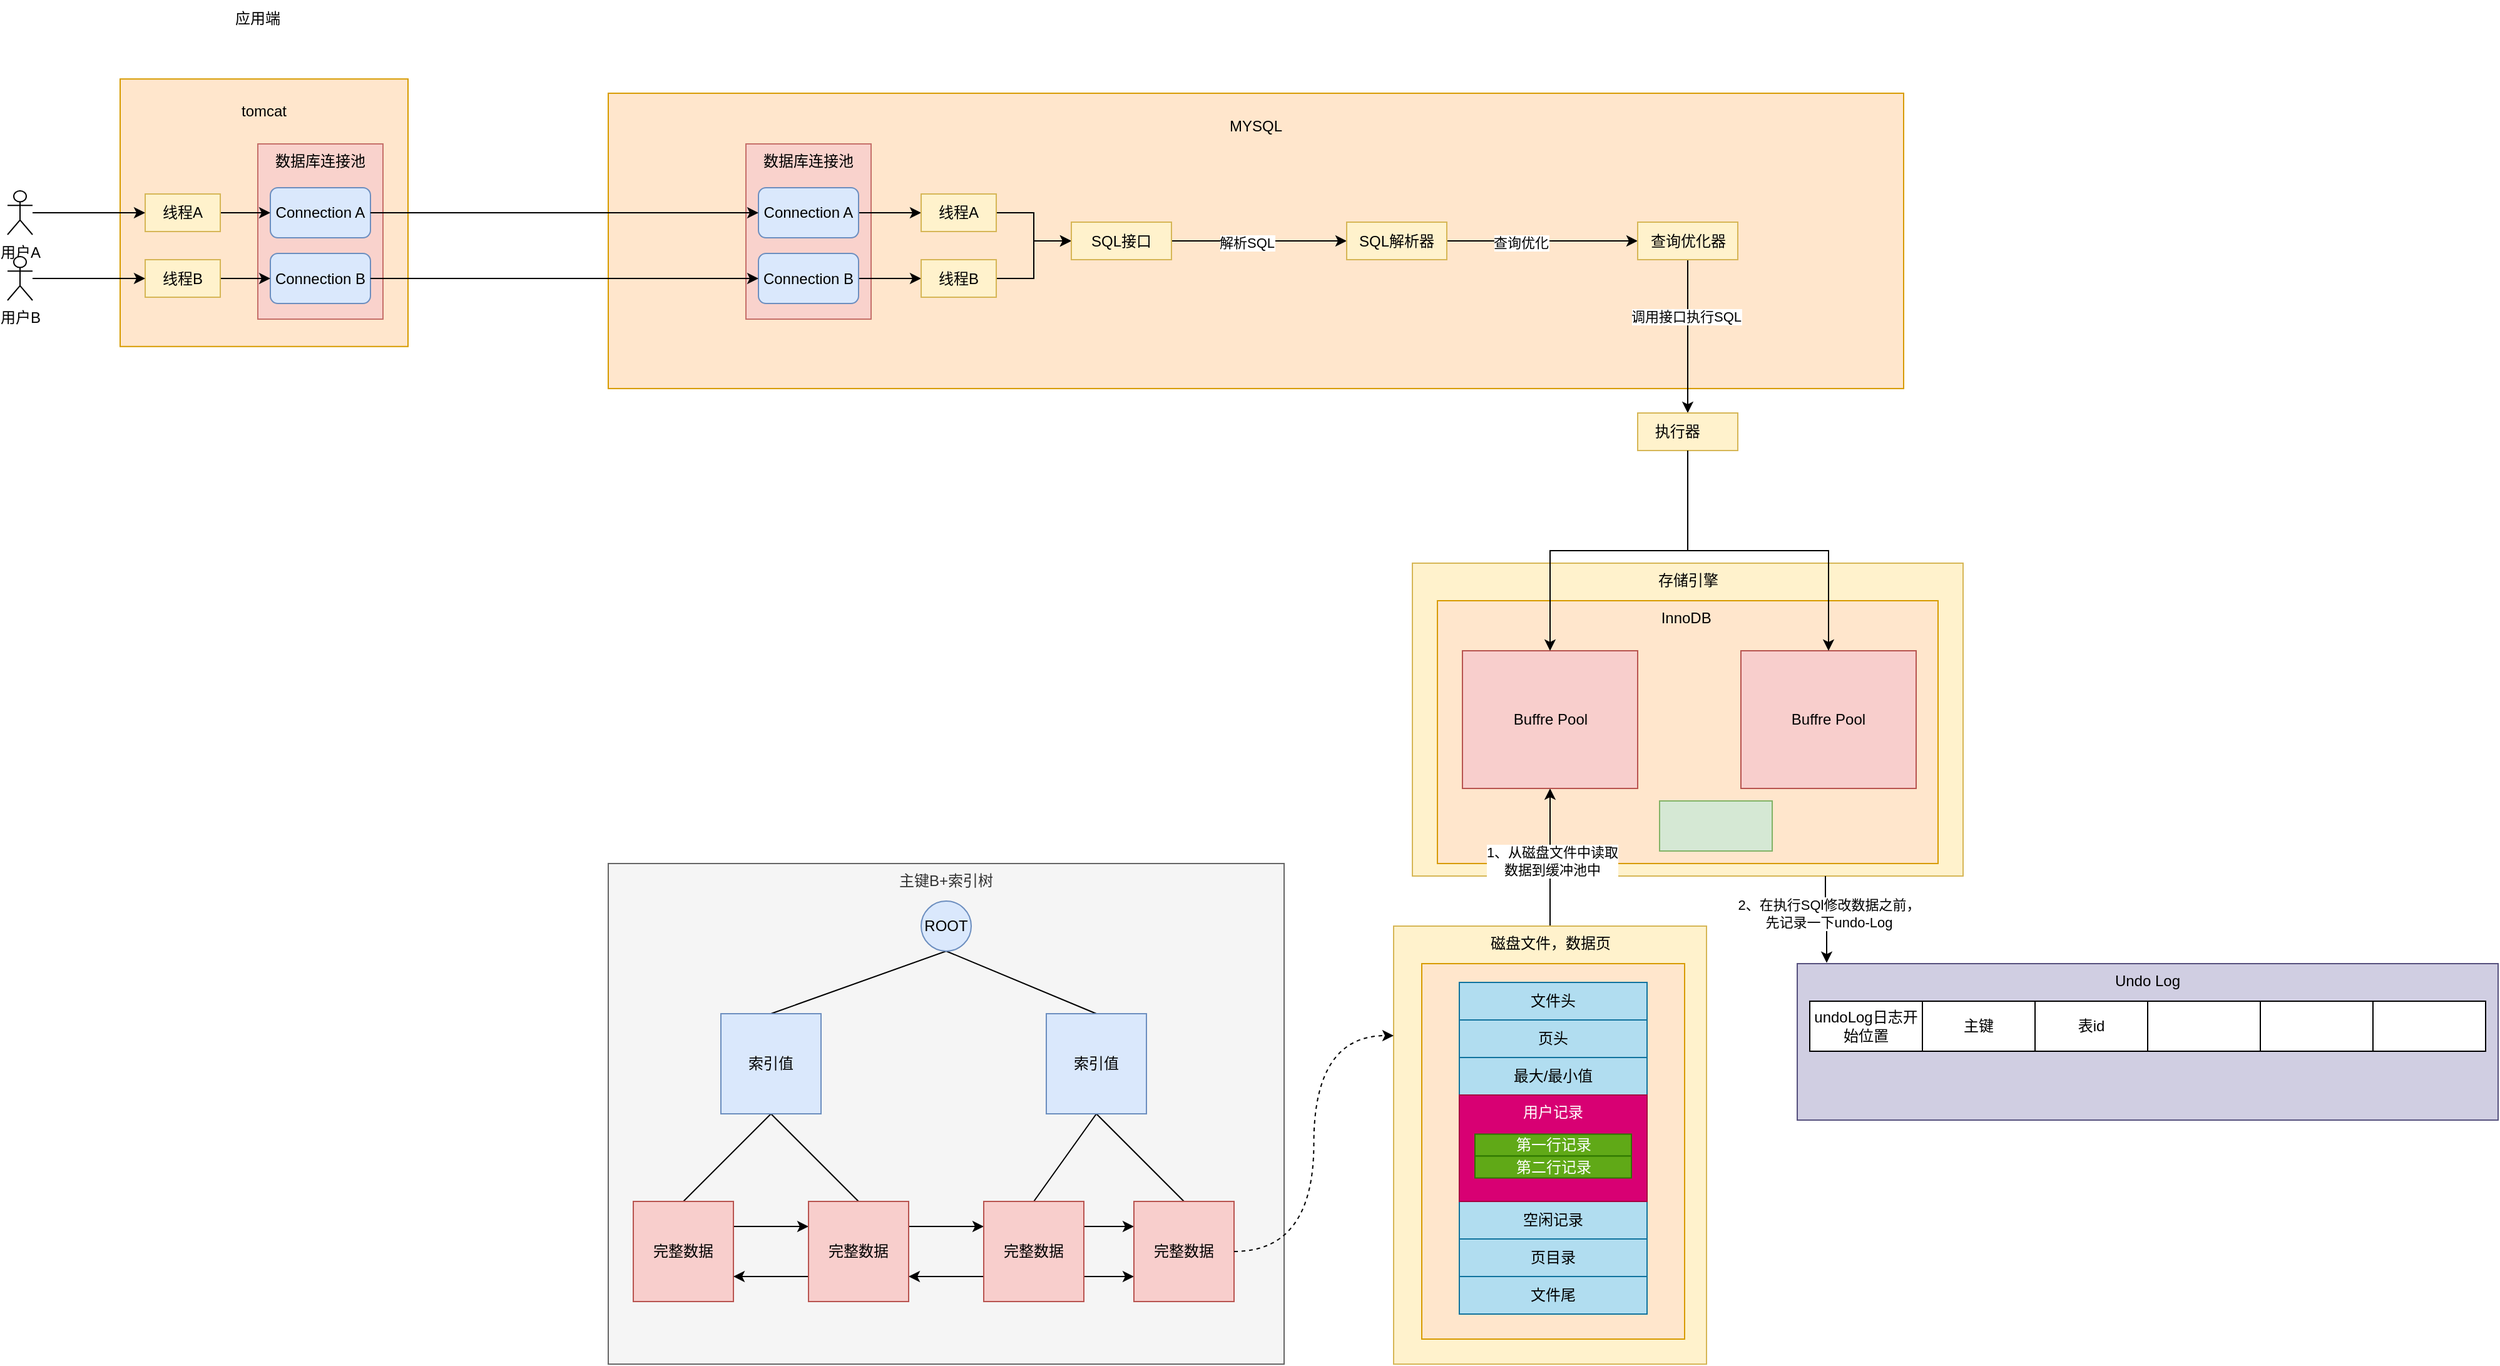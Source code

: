 <mxfile version="26.2.2">
  <diagram name="第 1 页" id="lluYYr4IG1YigDqNecSf">
    <mxGraphModel dx="816" dy="500" grid="1" gridSize="10" guides="1" tooltips="1" connect="1" arrows="1" fold="1" page="1" pageScale="1" pageWidth="3300" pageHeight="2339" math="0" shadow="0">
      <root>
        <mxCell id="0" />
        <mxCell id="1" parent="0" />
        <mxCell id="UxfL7kgDPSItxbxDu4Sh-183" value="主键B+索引树" style="rounded=0;whiteSpace=wrap;html=1;fillColor=#f5f5f5;strokeColor=#666666;fontColor=#333333;verticalAlign=top;" vertex="1" parent="1">
          <mxGeometry x="600" y="760" width="540" height="400" as="geometry" />
        </mxCell>
        <mxCell id="UxfL7kgDPSItxbxDu4Sh-1" value="&lt;p&gt;&lt;font face=&quot;Helvetica&quot;&gt;tomcat&lt;/font&gt;&lt;/p&gt;" style="whiteSpace=wrap;html=1;fillColor=#ffe6cc;strokeColor=#d79b00;align=center;verticalAlign=top;" vertex="1" parent="1">
          <mxGeometry x="210" y="133.13" width="230" height="213.75" as="geometry" />
        </mxCell>
        <mxCell id="UxfL7kgDPSItxbxDu4Sh-4" value="数据库连接池" style="whiteSpace=wrap;html=1;verticalAlign=top;fillColor=#f8cecc;strokeColor=#b85450;opacity=80;" vertex="1" parent="1">
          <mxGeometry x="320" y="185" width="100" height="140" as="geometry" />
        </mxCell>
        <mxCell id="UxfL7kgDPSItxbxDu4Sh-35" value="应用端" style="text;html=1;align=center;verticalAlign=middle;whiteSpace=wrap;rounded=0;" vertex="1" parent="1">
          <mxGeometry x="290" y="70" width="60" height="30" as="geometry" />
        </mxCell>
        <mxCell id="UxfL7kgDPSItxbxDu4Sh-38" value="Connection A" style="rounded=1;whiteSpace=wrap;html=1;fillColor=#dae8fc;strokeColor=#6c8ebf;" vertex="1" parent="1">
          <mxGeometry x="330" y="220" width="80" height="40" as="geometry" />
        </mxCell>
        <mxCell id="UxfL7kgDPSItxbxDu4Sh-39" value="Connection B" style="rounded=1;whiteSpace=wrap;html=1;fillColor=#dae8fc;strokeColor=#6c8ebf;" vertex="1" parent="1">
          <mxGeometry x="330" y="272.5" width="80" height="40" as="geometry" />
        </mxCell>
        <mxCell id="UxfL7kgDPSItxbxDu4Sh-55" style="edgeStyle=orthogonalEdgeStyle;rounded=0;orthogonalLoop=1;jettySize=auto;html=1;" edge="1" parent="1" source="UxfL7kgDPSItxbxDu4Sh-54" target="UxfL7kgDPSItxbxDu4Sh-38">
          <mxGeometry relative="1" as="geometry" />
        </mxCell>
        <mxCell id="UxfL7kgDPSItxbxDu4Sh-54" value="线程A" style="rounded=0;whiteSpace=wrap;html=1;fillColor=#fff2cc;strokeColor=#d6b656;" vertex="1" parent="1">
          <mxGeometry x="230" y="225.01" width="60" height="30" as="geometry" />
        </mxCell>
        <mxCell id="UxfL7kgDPSItxbxDu4Sh-59" style="edgeStyle=orthogonalEdgeStyle;rounded=0;orthogonalLoop=1;jettySize=auto;html=1;" edge="1" parent="1" source="UxfL7kgDPSItxbxDu4Sh-58" target="UxfL7kgDPSItxbxDu4Sh-39">
          <mxGeometry relative="1" as="geometry" />
        </mxCell>
        <mxCell id="UxfL7kgDPSItxbxDu4Sh-58" value="线程B" style="rounded=0;whiteSpace=wrap;html=1;fillColor=#fff2cc;strokeColor=#d6b656;" vertex="1" parent="1">
          <mxGeometry x="230" y="277.5" width="60" height="30" as="geometry" />
        </mxCell>
        <mxCell id="UxfL7kgDPSItxbxDu4Sh-64" style="edgeStyle=orthogonalEdgeStyle;rounded=0;orthogonalLoop=1;jettySize=auto;html=1;entryX=0;entryY=0.5;entryDx=0;entryDy=0;" edge="1" parent="1" source="UxfL7kgDPSItxbxDu4Sh-60" target="UxfL7kgDPSItxbxDu4Sh-54">
          <mxGeometry relative="1" as="geometry" />
        </mxCell>
        <mxCell id="UxfL7kgDPSItxbxDu4Sh-60" value="用户A" style="shape=umlActor;verticalLabelPosition=bottom;verticalAlign=top;html=1;outlineConnect=0;" vertex="1" parent="1">
          <mxGeometry x="120" y="222.5" width="20" height="35" as="geometry" />
        </mxCell>
        <mxCell id="UxfL7kgDPSItxbxDu4Sh-63" style="edgeStyle=orthogonalEdgeStyle;rounded=0;orthogonalLoop=1;jettySize=auto;html=1;entryX=0;entryY=0.5;entryDx=0;entryDy=0;" edge="1" parent="1" source="UxfL7kgDPSItxbxDu4Sh-62" target="UxfL7kgDPSItxbxDu4Sh-58">
          <mxGeometry relative="1" as="geometry" />
        </mxCell>
        <mxCell id="UxfL7kgDPSItxbxDu4Sh-62" value="用户B" style="shape=umlActor;verticalLabelPosition=bottom;verticalAlign=top;html=1;outlineConnect=0;" vertex="1" parent="1">
          <mxGeometry x="120" y="275" width="20" height="35" as="geometry" />
        </mxCell>
        <mxCell id="UxfL7kgDPSItxbxDu4Sh-66" value="&lt;p&gt;&lt;font face=&quot;Helvetica&quot;&gt;MYSQL&lt;/font&gt;&lt;/p&gt;" style="whiteSpace=wrap;html=1;fillColor=#ffe6cc;strokeColor=#d79b00;align=center;verticalAlign=top;" vertex="1" parent="1">
          <mxGeometry x="600" y="144.53" width="1035" height="235.94" as="geometry" />
        </mxCell>
        <mxCell id="UxfL7kgDPSItxbxDu4Sh-68" value="数据库连接池" style="whiteSpace=wrap;html=1;verticalAlign=top;fillColor=#f8cecc;strokeColor=#b85450;opacity=80;" vertex="1" parent="1">
          <mxGeometry x="710" y="185" width="100" height="140" as="geometry" />
        </mxCell>
        <mxCell id="UxfL7kgDPSItxbxDu4Sh-81" style="edgeStyle=orthogonalEdgeStyle;rounded=0;orthogonalLoop=1;jettySize=auto;html=1;" edge="1" parent="1" source="UxfL7kgDPSItxbxDu4Sh-69" target="UxfL7kgDPSItxbxDu4Sh-76">
          <mxGeometry relative="1" as="geometry" />
        </mxCell>
        <mxCell id="UxfL7kgDPSItxbxDu4Sh-69" value="Connection A" style="rounded=1;whiteSpace=wrap;html=1;fillColor=#dae8fc;strokeColor=#6c8ebf;" vertex="1" parent="1">
          <mxGeometry x="720" y="220" width="80" height="40" as="geometry" />
        </mxCell>
        <mxCell id="UxfL7kgDPSItxbxDu4Sh-79" style="edgeStyle=orthogonalEdgeStyle;rounded=0;orthogonalLoop=1;jettySize=auto;html=1;entryX=0;entryY=0.5;entryDx=0;entryDy=0;" edge="1" parent="1" source="UxfL7kgDPSItxbxDu4Sh-70" target="UxfL7kgDPSItxbxDu4Sh-77">
          <mxGeometry relative="1" as="geometry" />
        </mxCell>
        <mxCell id="UxfL7kgDPSItxbxDu4Sh-70" value="Connection B" style="rounded=1;whiteSpace=wrap;html=1;fillColor=#dae8fc;strokeColor=#6c8ebf;" vertex="1" parent="1">
          <mxGeometry x="720" y="272.5" width="80" height="40" as="geometry" />
        </mxCell>
        <mxCell id="UxfL7kgDPSItxbxDu4Sh-71" style="edgeStyle=orthogonalEdgeStyle;rounded=0;orthogonalLoop=1;jettySize=auto;html=1;entryX=0;entryY=0.5;entryDx=0;entryDy=0;" edge="1" parent="1" source="UxfL7kgDPSItxbxDu4Sh-38" target="UxfL7kgDPSItxbxDu4Sh-69">
          <mxGeometry relative="1" as="geometry" />
        </mxCell>
        <mxCell id="UxfL7kgDPSItxbxDu4Sh-74" style="edgeStyle=orthogonalEdgeStyle;rounded=0;orthogonalLoop=1;jettySize=auto;html=1;entryX=0;entryY=0.5;entryDx=0;entryDy=0;" edge="1" parent="1" source="UxfL7kgDPSItxbxDu4Sh-39" target="UxfL7kgDPSItxbxDu4Sh-70">
          <mxGeometry relative="1" as="geometry" />
        </mxCell>
        <mxCell id="UxfL7kgDPSItxbxDu4Sh-91" style="edgeStyle=orthogonalEdgeStyle;rounded=0;orthogonalLoop=1;jettySize=auto;html=1;entryX=0;entryY=0.5;entryDx=0;entryDy=0;" edge="1" parent="1" source="UxfL7kgDPSItxbxDu4Sh-76" target="UxfL7kgDPSItxbxDu4Sh-90">
          <mxGeometry relative="1" as="geometry" />
        </mxCell>
        <mxCell id="UxfL7kgDPSItxbxDu4Sh-76" value="线程A" style="rounded=0;whiteSpace=wrap;html=1;fillColor=#fff2cc;strokeColor=#d6b656;" vertex="1" parent="1">
          <mxGeometry x="850" y="225" width="60" height="30" as="geometry" />
        </mxCell>
        <mxCell id="UxfL7kgDPSItxbxDu4Sh-92" style="edgeStyle=orthogonalEdgeStyle;rounded=0;orthogonalLoop=1;jettySize=auto;html=1;entryX=0;entryY=0.5;entryDx=0;entryDy=0;" edge="1" parent="1" source="UxfL7kgDPSItxbxDu4Sh-77" target="UxfL7kgDPSItxbxDu4Sh-90">
          <mxGeometry relative="1" as="geometry" />
        </mxCell>
        <mxCell id="UxfL7kgDPSItxbxDu4Sh-77" value="线程B" style="rounded=0;whiteSpace=wrap;html=1;fillColor=#fff2cc;strokeColor=#d6b656;" vertex="1" parent="1">
          <mxGeometry x="850" y="277.5" width="60" height="30" as="geometry" />
        </mxCell>
        <mxCell id="UxfL7kgDPSItxbxDu4Sh-94" style="edgeStyle=orthogonalEdgeStyle;rounded=0;orthogonalLoop=1;jettySize=auto;html=1;" edge="1" parent="1" source="UxfL7kgDPSItxbxDu4Sh-90" target="UxfL7kgDPSItxbxDu4Sh-93">
          <mxGeometry relative="1" as="geometry" />
        </mxCell>
        <mxCell id="UxfL7kgDPSItxbxDu4Sh-103" value="解析SQL" style="edgeLabel;html=1;align=center;verticalAlign=middle;resizable=0;points=[];" vertex="1" connectable="0" parent="UxfL7kgDPSItxbxDu4Sh-94">
          <mxGeometry x="-0.149" y="-1" relative="1" as="geometry">
            <mxPoint as="offset" />
          </mxGeometry>
        </mxCell>
        <mxCell id="UxfL7kgDPSItxbxDu4Sh-90" value="SQL接口" style="rounded=0;whiteSpace=wrap;html=1;fillColor=#fff2cc;strokeColor=#d6b656;" vertex="1" parent="1">
          <mxGeometry x="970" y="247.5" width="80" height="30" as="geometry" />
        </mxCell>
        <mxCell id="UxfL7kgDPSItxbxDu4Sh-97" style="edgeStyle=orthogonalEdgeStyle;rounded=0;orthogonalLoop=1;jettySize=auto;html=1;" edge="1" parent="1" source="UxfL7kgDPSItxbxDu4Sh-93" target="UxfL7kgDPSItxbxDu4Sh-96">
          <mxGeometry relative="1" as="geometry" />
        </mxCell>
        <mxCell id="UxfL7kgDPSItxbxDu4Sh-104" value="查询优化" style="edgeLabel;html=1;align=center;verticalAlign=middle;resizable=0;points=[];" vertex="1" connectable="0" parent="UxfL7kgDPSItxbxDu4Sh-97">
          <mxGeometry x="-0.234" y="-1" relative="1" as="geometry">
            <mxPoint as="offset" />
          </mxGeometry>
        </mxCell>
        <mxCell id="UxfL7kgDPSItxbxDu4Sh-93" value="SQL解析器" style="rounded=0;whiteSpace=wrap;html=1;fillColor=#fff2cc;strokeColor=#d6b656;" vertex="1" parent="1">
          <mxGeometry x="1190" y="247.5" width="80" height="30" as="geometry" />
        </mxCell>
        <mxCell id="UxfL7kgDPSItxbxDu4Sh-100" style="edgeStyle=orthogonalEdgeStyle;rounded=0;orthogonalLoop=1;jettySize=auto;html=1;" edge="1" parent="1" source="UxfL7kgDPSItxbxDu4Sh-96" target="UxfL7kgDPSItxbxDu4Sh-99">
          <mxGeometry relative="1" as="geometry" />
        </mxCell>
        <mxCell id="UxfL7kgDPSItxbxDu4Sh-105" value="调用接口执行SQL" style="edgeLabel;html=1;align=center;verticalAlign=middle;resizable=0;points=[];" vertex="1" connectable="0" parent="UxfL7kgDPSItxbxDu4Sh-100">
          <mxGeometry x="-0.261" y="-2" relative="1" as="geometry">
            <mxPoint as="offset" />
          </mxGeometry>
        </mxCell>
        <mxCell id="UxfL7kgDPSItxbxDu4Sh-96" value="查询优化器" style="rounded=0;whiteSpace=wrap;html=1;fillColor=#fff2cc;strokeColor=#d6b656;" vertex="1" parent="1">
          <mxGeometry x="1422.5" y="247.5" width="80" height="30" as="geometry" />
        </mxCell>
        <mxCell id="UxfL7kgDPSItxbxDu4Sh-99" value="执行器&amp;nbsp;&lt;span style=&quot;white-space: pre;&quot;&gt;&#x9;&lt;/span&gt;" style="rounded=0;whiteSpace=wrap;html=1;fillColor=#fff2cc;strokeColor=#d6b656;align=center;" vertex="1" parent="1">
          <mxGeometry x="1422.5" y="400" width="80" height="30" as="geometry" />
        </mxCell>
        <mxCell id="UxfL7kgDPSItxbxDu4Sh-110" value="存储引擎" style="rounded=0;whiteSpace=wrap;html=1;fillColor=#fff2cc;strokeColor=#d6b656;verticalAlign=top;" vertex="1" parent="1">
          <mxGeometry x="1242.5" y="520" width="440" height="250" as="geometry" />
        </mxCell>
        <mxCell id="UxfL7kgDPSItxbxDu4Sh-111" value="InnoDB&amp;nbsp;" style="rounded=0;whiteSpace=wrap;html=1;fillColor=#ffe6cc;strokeColor=#d79b00;verticalAlign=top;" vertex="1" parent="1">
          <mxGeometry x="1262.5" y="550" width="400" height="210" as="geometry" />
        </mxCell>
        <mxCell id="UxfL7kgDPSItxbxDu4Sh-141" style="edgeStyle=orthogonalEdgeStyle;rounded=0;orthogonalLoop=1;jettySize=auto;html=1;exitX=0.5;exitY=0;exitDx=0;exitDy=0;entryX=0.5;entryY=1;entryDx=0;entryDy=0;" edge="1" parent="1" source="UxfL7kgDPSItxbxDu4Sh-117" target="UxfL7kgDPSItxbxDu4Sh-112">
          <mxGeometry relative="1" as="geometry" />
        </mxCell>
        <mxCell id="UxfL7kgDPSItxbxDu4Sh-143" value="1、从磁盘文件中读取&lt;div&gt;数据到缓冲池中&lt;/div&gt;" style="edgeLabel;html=1;align=center;verticalAlign=middle;resizable=0;points=[];" vertex="1" connectable="0" parent="UxfL7kgDPSItxbxDu4Sh-141">
          <mxGeometry x="-0.051" y="-1" relative="1" as="geometry">
            <mxPoint as="offset" />
          </mxGeometry>
        </mxCell>
        <mxCell id="UxfL7kgDPSItxbxDu4Sh-112" value="Buffre Pool" style="rounded=0;whiteSpace=wrap;html=1;fillColor=#f8cecc;strokeColor=#b85450;flipV=1;" vertex="1" parent="1">
          <mxGeometry x="1282.5" y="590" width="140" height="110" as="geometry" />
        </mxCell>
        <mxCell id="UxfL7kgDPSItxbxDu4Sh-114" value="" style="rounded=0;whiteSpace=wrap;html=1;fillColor=#d5e8d4;strokeColor=#82b366;" vertex="1" parent="1">
          <mxGeometry x="1440" y="710" width="90" height="40" as="geometry" />
        </mxCell>
        <mxCell id="UxfL7kgDPSItxbxDu4Sh-117" value="磁盘文件，数据页" style="whiteSpace=wrap;html=1;fillColor=#fff2cc;strokeColor=#d6b656;verticalAlign=top;" vertex="1" parent="1">
          <mxGeometry x="1227.5" y="810" width="250" height="350" as="geometry" />
        </mxCell>
        <mxCell id="UxfL7kgDPSItxbxDu4Sh-126" value="Buffre Pool" style="rounded=0;whiteSpace=wrap;html=1;fillColor=#f8cecc;strokeColor=#b85450;" vertex="1" parent="1">
          <mxGeometry x="1505" y="590" width="140" height="110" as="geometry" />
        </mxCell>
        <mxCell id="UxfL7kgDPSItxbxDu4Sh-128" style="edgeStyle=orthogonalEdgeStyle;rounded=0;orthogonalLoop=1;jettySize=auto;html=1;entryX=0.5;entryY=0;entryDx=0;entryDy=0;" edge="1" parent="1" source="UxfL7kgDPSItxbxDu4Sh-99" target="UxfL7kgDPSItxbxDu4Sh-112">
          <mxGeometry relative="1" as="geometry" />
        </mxCell>
        <mxCell id="UxfL7kgDPSItxbxDu4Sh-129" style="edgeStyle=orthogonalEdgeStyle;rounded=0;orthogonalLoop=1;jettySize=auto;html=1;exitX=0.5;exitY=1;exitDx=0;exitDy=0;" edge="1" parent="1" source="UxfL7kgDPSItxbxDu4Sh-99" target="UxfL7kgDPSItxbxDu4Sh-126">
          <mxGeometry relative="1" as="geometry" />
        </mxCell>
        <mxCell id="UxfL7kgDPSItxbxDu4Sh-144" value="" style="rounded=0;whiteSpace=wrap;html=1;fillColor=#ffe6cc;strokeColor=#d79b00;" vertex="1" parent="1">
          <mxGeometry x="1250" y="840" width="210" height="300" as="geometry" />
        </mxCell>
        <mxCell id="UxfL7kgDPSItxbxDu4Sh-145" value="文件头" style="rounded=0;whiteSpace=wrap;html=1;fillColor=#b1ddf0;strokeColor=#10739e;" vertex="1" parent="1">
          <mxGeometry x="1280" y="855" width="150" height="30" as="geometry" />
        </mxCell>
        <mxCell id="UxfL7kgDPSItxbxDu4Sh-159" style="rounded=0;orthogonalLoop=1;jettySize=auto;html=1;exitX=0.5;exitY=1;exitDx=0;exitDy=0;entryX=0.5;entryY=0;entryDx=0;entryDy=0;endArrow=none;startFill=0;" edge="1" parent="1" source="UxfL7kgDPSItxbxDu4Sh-146" target="UxfL7kgDPSItxbxDu4Sh-150">
          <mxGeometry relative="1" as="geometry" />
        </mxCell>
        <mxCell id="UxfL7kgDPSItxbxDu4Sh-160" style="rounded=0;orthogonalLoop=1;jettySize=auto;html=1;exitX=0.5;exitY=1;exitDx=0;exitDy=0;entryX=0.5;entryY=0;entryDx=0;entryDy=0;endArrow=none;startFill=0;" edge="1" parent="1" source="UxfL7kgDPSItxbxDu4Sh-146" target="UxfL7kgDPSItxbxDu4Sh-151">
          <mxGeometry relative="1" as="geometry" />
        </mxCell>
        <mxCell id="UxfL7kgDPSItxbxDu4Sh-146" value="ROOT" style="ellipse;whiteSpace=wrap;html=1;aspect=fixed;fillColor=#dae8fc;strokeColor=#6c8ebf;" vertex="1" parent="1">
          <mxGeometry x="850" y="790" width="40" height="40" as="geometry" />
        </mxCell>
        <mxCell id="UxfL7kgDPSItxbxDu4Sh-161" style="rounded=0;orthogonalLoop=1;jettySize=auto;html=1;entryX=0.5;entryY=0;entryDx=0;entryDy=0;endArrow=none;startFill=0;exitX=0.5;exitY=1;exitDx=0;exitDy=0;" edge="1" parent="1" source="UxfL7kgDPSItxbxDu4Sh-150" target="UxfL7kgDPSItxbxDu4Sh-153">
          <mxGeometry relative="1" as="geometry">
            <mxPoint x="720" y="950" as="sourcePoint" />
          </mxGeometry>
        </mxCell>
        <mxCell id="UxfL7kgDPSItxbxDu4Sh-165" style="rounded=0;orthogonalLoop=1;jettySize=auto;html=1;exitX=0.5;exitY=1;exitDx=0;exitDy=0;entryX=0.5;entryY=0;entryDx=0;entryDy=0;endArrow=none;startFill=0;" edge="1" parent="1" source="UxfL7kgDPSItxbxDu4Sh-150" target="UxfL7kgDPSItxbxDu4Sh-155">
          <mxGeometry relative="1" as="geometry" />
        </mxCell>
        <mxCell id="UxfL7kgDPSItxbxDu4Sh-150" value="索引值" style="whiteSpace=wrap;html=1;aspect=fixed;fillColor=#dae8fc;strokeColor=#6c8ebf;" vertex="1" parent="1">
          <mxGeometry x="690" y="880" width="80" height="80" as="geometry" />
        </mxCell>
        <mxCell id="UxfL7kgDPSItxbxDu4Sh-167" style="rounded=0;orthogonalLoop=1;jettySize=auto;html=1;exitX=0.5;exitY=1;exitDx=0;exitDy=0;entryX=0.5;entryY=0;entryDx=0;entryDy=0;endArrow=none;startFill=0;" edge="1" parent="1" source="UxfL7kgDPSItxbxDu4Sh-151" target="UxfL7kgDPSItxbxDu4Sh-157">
          <mxGeometry relative="1" as="geometry" />
        </mxCell>
        <mxCell id="UxfL7kgDPSItxbxDu4Sh-168" style="rounded=0;orthogonalLoop=1;jettySize=auto;html=1;entryX=0.5;entryY=0;entryDx=0;entryDy=0;exitX=0.5;exitY=1;exitDx=0;exitDy=0;endArrow=none;startFill=0;" edge="1" parent="1" source="UxfL7kgDPSItxbxDu4Sh-151" target="UxfL7kgDPSItxbxDu4Sh-158">
          <mxGeometry relative="1" as="geometry" />
        </mxCell>
        <mxCell id="UxfL7kgDPSItxbxDu4Sh-151" value="索引值" style="whiteSpace=wrap;html=1;aspect=fixed;fillColor=#dae8fc;strokeColor=#6c8ebf;" vertex="1" parent="1">
          <mxGeometry x="950" y="880" width="80" height="80" as="geometry" />
        </mxCell>
        <mxCell id="UxfL7kgDPSItxbxDu4Sh-170" style="edgeStyle=orthogonalEdgeStyle;rounded=0;orthogonalLoop=1;jettySize=auto;html=1;exitX=1;exitY=0.25;exitDx=0;exitDy=0;entryX=0;entryY=0.25;entryDx=0;entryDy=0;" edge="1" parent="1" source="UxfL7kgDPSItxbxDu4Sh-153" target="UxfL7kgDPSItxbxDu4Sh-155">
          <mxGeometry relative="1" as="geometry" />
        </mxCell>
        <mxCell id="UxfL7kgDPSItxbxDu4Sh-153" value="完整数据" style="whiteSpace=wrap;html=1;aspect=fixed;fillColor=#f8cecc;strokeColor=#b85450;" vertex="1" parent="1">
          <mxGeometry x="620" y="1030" width="80" height="80" as="geometry" />
        </mxCell>
        <mxCell id="UxfL7kgDPSItxbxDu4Sh-171" style="edgeStyle=orthogonalEdgeStyle;rounded=0;orthogonalLoop=1;jettySize=auto;html=1;exitX=0;exitY=0.75;exitDx=0;exitDy=0;entryX=1;entryY=0.75;entryDx=0;entryDy=0;" edge="1" parent="1" source="UxfL7kgDPSItxbxDu4Sh-155" target="UxfL7kgDPSItxbxDu4Sh-153">
          <mxGeometry relative="1" as="geometry" />
        </mxCell>
        <mxCell id="UxfL7kgDPSItxbxDu4Sh-172" style="edgeStyle=orthogonalEdgeStyle;rounded=0;orthogonalLoop=1;jettySize=auto;html=1;exitX=1;exitY=0.25;exitDx=0;exitDy=0;entryX=0;entryY=0.25;entryDx=0;entryDy=0;" edge="1" parent="1" source="UxfL7kgDPSItxbxDu4Sh-155" target="UxfL7kgDPSItxbxDu4Sh-157">
          <mxGeometry relative="1" as="geometry" />
        </mxCell>
        <mxCell id="UxfL7kgDPSItxbxDu4Sh-155" value="完整数据" style="whiteSpace=wrap;html=1;aspect=fixed;fillColor=#f8cecc;strokeColor=#b85450;" vertex="1" parent="1">
          <mxGeometry x="760" y="1030" width="80" height="80" as="geometry" />
        </mxCell>
        <mxCell id="UxfL7kgDPSItxbxDu4Sh-173" style="edgeStyle=orthogonalEdgeStyle;rounded=0;orthogonalLoop=1;jettySize=auto;html=1;exitX=0;exitY=0.75;exitDx=0;exitDy=0;entryX=1;entryY=0.75;entryDx=0;entryDy=0;" edge="1" parent="1" source="UxfL7kgDPSItxbxDu4Sh-157" target="UxfL7kgDPSItxbxDu4Sh-155">
          <mxGeometry relative="1" as="geometry" />
        </mxCell>
        <mxCell id="UxfL7kgDPSItxbxDu4Sh-174" style="edgeStyle=orthogonalEdgeStyle;rounded=0;orthogonalLoop=1;jettySize=auto;html=1;exitX=1;exitY=0.25;exitDx=0;exitDy=0;entryX=0;entryY=0.25;entryDx=0;entryDy=0;" edge="1" parent="1" source="UxfL7kgDPSItxbxDu4Sh-157" target="UxfL7kgDPSItxbxDu4Sh-158">
          <mxGeometry relative="1" as="geometry" />
        </mxCell>
        <mxCell id="UxfL7kgDPSItxbxDu4Sh-175" style="edgeStyle=orthogonalEdgeStyle;rounded=0;orthogonalLoop=1;jettySize=auto;html=1;exitX=1;exitY=0.75;exitDx=0;exitDy=0;entryX=0;entryY=0.75;entryDx=0;entryDy=0;" edge="1" parent="1" source="UxfL7kgDPSItxbxDu4Sh-157" target="UxfL7kgDPSItxbxDu4Sh-158">
          <mxGeometry relative="1" as="geometry" />
        </mxCell>
        <mxCell id="UxfL7kgDPSItxbxDu4Sh-157" value="完整数据" style="whiteSpace=wrap;html=1;aspect=fixed;fillColor=#f8cecc;strokeColor=#b85450;" vertex="1" parent="1">
          <mxGeometry x="900" y="1030" width="80" height="80" as="geometry" />
        </mxCell>
        <mxCell id="UxfL7kgDPSItxbxDu4Sh-158" value="完整数据" style="whiteSpace=wrap;html=1;aspect=fixed;fillColor=#f8cecc;strokeColor=#b85450;" vertex="1" parent="1">
          <mxGeometry x="1020" y="1030" width="80" height="80" as="geometry" />
        </mxCell>
        <mxCell id="UxfL7kgDPSItxbxDu4Sh-177" value="页头" style="rounded=0;whiteSpace=wrap;html=1;fillColor=#b1ddf0;strokeColor=#10739e;" vertex="1" parent="1">
          <mxGeometry x="1280" y="885" width="150" height="30" as="geometry" />
        </mxCell>
        <mxCell id="UxfL7kgDPSItxbxDu4Sh-178" value="最大/最小值" style="rounded=0;whiteSpace=wrap;html=1;fillColor=#b1ddf0;strokeColor=#10739e;" vertex="1" parent="1">
          <mxGeometry x="1280" y="915" width="150" height="30" as="geometry" />
        </mxCell>
        <mxCell id="UxfL7kgDPSItxbxDu4Sh-169" style="edgeStyle=orthogonalEdgeStyle;rounded=0;orthogonalLoop=1;jettySize=auto;html=1;exitX=1;exitY=0.5;exitDx=0;exitDy=0;entryX=0;entryY=0.25;entryDx=0;entryDy=0;curved=1;dashed=1;" edge="1" parent="1" source="UxfL7kgDPSItxbxDu4Sh-158" target="UxfL7kgDPSItxbxDu4Sh-117">
          <mxGeometry relative="1" as="geometry" />
        </mxCell>
        <mxCell id="UxfL7kgDPSItxbxDu4Sh-184" value="空闲记录" style="rounded=0;whiteSpace=wrap;html=1;fillColor=#b1ddf0;strokeColor=#10739e;" vertex="1" parent="1">
          <mxGeometry x="1280" y="1030" width="150" height="30" as="geometry" />
        </mxCell>
        <mxCell id="UxfL7kgDPSItxbxDu4Sh-185" value="页目录" style="rounded=0;whiteSpace=wrap;html=1;fillColor=#b1ddf0;strokeColor=#10739e;" vertex="1" parent="1">
          <mxGeometry x="1280" y="1060" width="150" height="30" as="geometry" />
        </mxCell>
        <mxCell id="UxfL7kgDPSItxbxDu4Sh-186" value="文件尾" style="rounded=0;whiteSpace=wrap;html=1;fillColor=#b1ddf0;strokeColor=#10739e;" vertex="1" parent="1">
          <mxGeometry x="1280" y="1090" width="150" height="30" as="geometry" />
        </mxCell>
        <mxCell id="UxfL7kgDPSItxbxDu4Sh-187" value="用户记录" style="rounded=0;whiteSpace=wrap;html=1;fillColor=#d80073;strokeColor=#A50040;verticalAlign=top;fontColor=#ffffff;" vertex="1" parent="1">
          <mxGeometry x="1280" y="945" width="150" height="85" as="geometry" />
        </mxCell>
        <mxCell id="UxfL7kgDPSItxbxDu4Sh-188" value="第一行记录" style="rounded=0;whiteSpace=wrap;html=1;fillColor=#60a917;fontColor=#ffffff;strokeColor=#2D7600;" vertex="1" parent="1">
          <mxGeometry x="1292.5" y="976.25" width="125" height="17.5" as="geometry" />
        </mxCell>
        <mxCell id="UxfL7kgDPSItxbxDu4Sh-190" value="第二行记录" style="rounded=0;whiteSpace=wrap;html=1;fillColor=#60a917;fontColor=#ffffff;strokeColor=#2D7600;" vertex="1" parent="1">
          <mxGeometry x="1292.5" y="993.75" width="125" height="17.5" as="geometry" />
        </mxCell>
        <mxCell id="UxfL7kgDPSItxbxDu4Sh-191" value="Undo Log" style="rounded=0;whiteSpace=wrap;html=1;fillColor=#d0cee2;strokeColor=#56517e;verticalAlign=top;" vertex="1" parent="1">
          <mxGeometry x="1550" y="840" width="560" height="125" as="geometry" />
        </mxCell>
        <mxCell id="UxfL7kgDPSItxbxDu4Sh-192" style="edgeStyle=orthogonalEdgeStyle;rounded=0;orthogonalLoop=1;jettySize=auto;html=1;exitX=0.75;exitY=1;exitDx=0;exitDy=0;entryX=0.042;entryY=-0.005;entryDx=0;entryDy=0;entryPerimeter=0;" edge="1" parent="1" source="UxfL7kgDPSItxbxDu4Sh-110" target="UxfL7kgDPSItxbxDu4Sh-191">
          <mxGeometry relative="1" as="geometry" />
        </mxCell>
        <mxCell id="UxfL7kgDPSItxbxDu4Sh-193" value="2、在执行SQl修改数据之前，&lt;div&gt;先记录一下undo-Log&lt;/div&gt;" style="edgeLabel;html=1;align=center;verticalAlign=middle;resizable=0;points=[];" vertex="1" connectable="0" parent="UxfL7kgDPSItxbxDu4Sh-192">
          <mxGeometry x="-0.168" y="2" relative="1" as="geometry">
            <mxPoint as="offset" />
          </mxGeometry>
        </mxCell>
        <mxCell id="UxfL7kgDPSItxbxDu4Sh-194" value="undoLog日志开始位置" style="rounded=0;whiteSpace=wrap;html=1;" vertex="1" parent="1">
          <mxGeometry x="1560" y="870" width="90" height="40" as="geometry" />
        </mxCell>
        <mxCell id="UxfL7kgDPSItxbxDu4Sh-203" value="主键" style="rounded=0;whiteSpace=wrap;html=1;" vertex="1" parent="1">
          <mxGeometry x="1650" y="870" width="90" height="40" as="geometry" />
        </mxCell>
        <mxCell id="UxfL7kgDPSItxbxDu4Sh-204" value="表id" style="rounded=0;whiteSpace=wrap;html=1;" vertex="1" parent="1">
          <mxGeometry x="1740" y="870" width="90" height="40" as="geometry" />
        </mxCell>
        <mxCell id="UxfL7kgDPSItxbxDu4Sh-205" value="" style="rounded=0;whiteSpace=wrap;html=1;" vertex="1" parent="1">
          <mxGeometry x="2010" y="870" width="90" height="40" as="geometry" />
        </mxCell>
        <mxCell id="UxfL7kgDPSItxbxDu4Sh-206" value="" style="rounded=0;whiteSpace=wrap;html=1;" vertex="1" parent="1">
          <mxGeometry x="1830" y="870" width="90" height="40" as="geometry" />
        </mxCell>
        <mxCell id="UxfL7kgDPSItxbxDu4Sh-207" value="" style="rounded=0;whiteSpace=wrap;html=1;" vertex="1" parent="1">
          <mxGeometry x="1920" y="870" width="90" height="40" as="geometry" />
        </mxCell>
      </root>
    </mxGraphModel>
  </diagram>
</mxfile>
